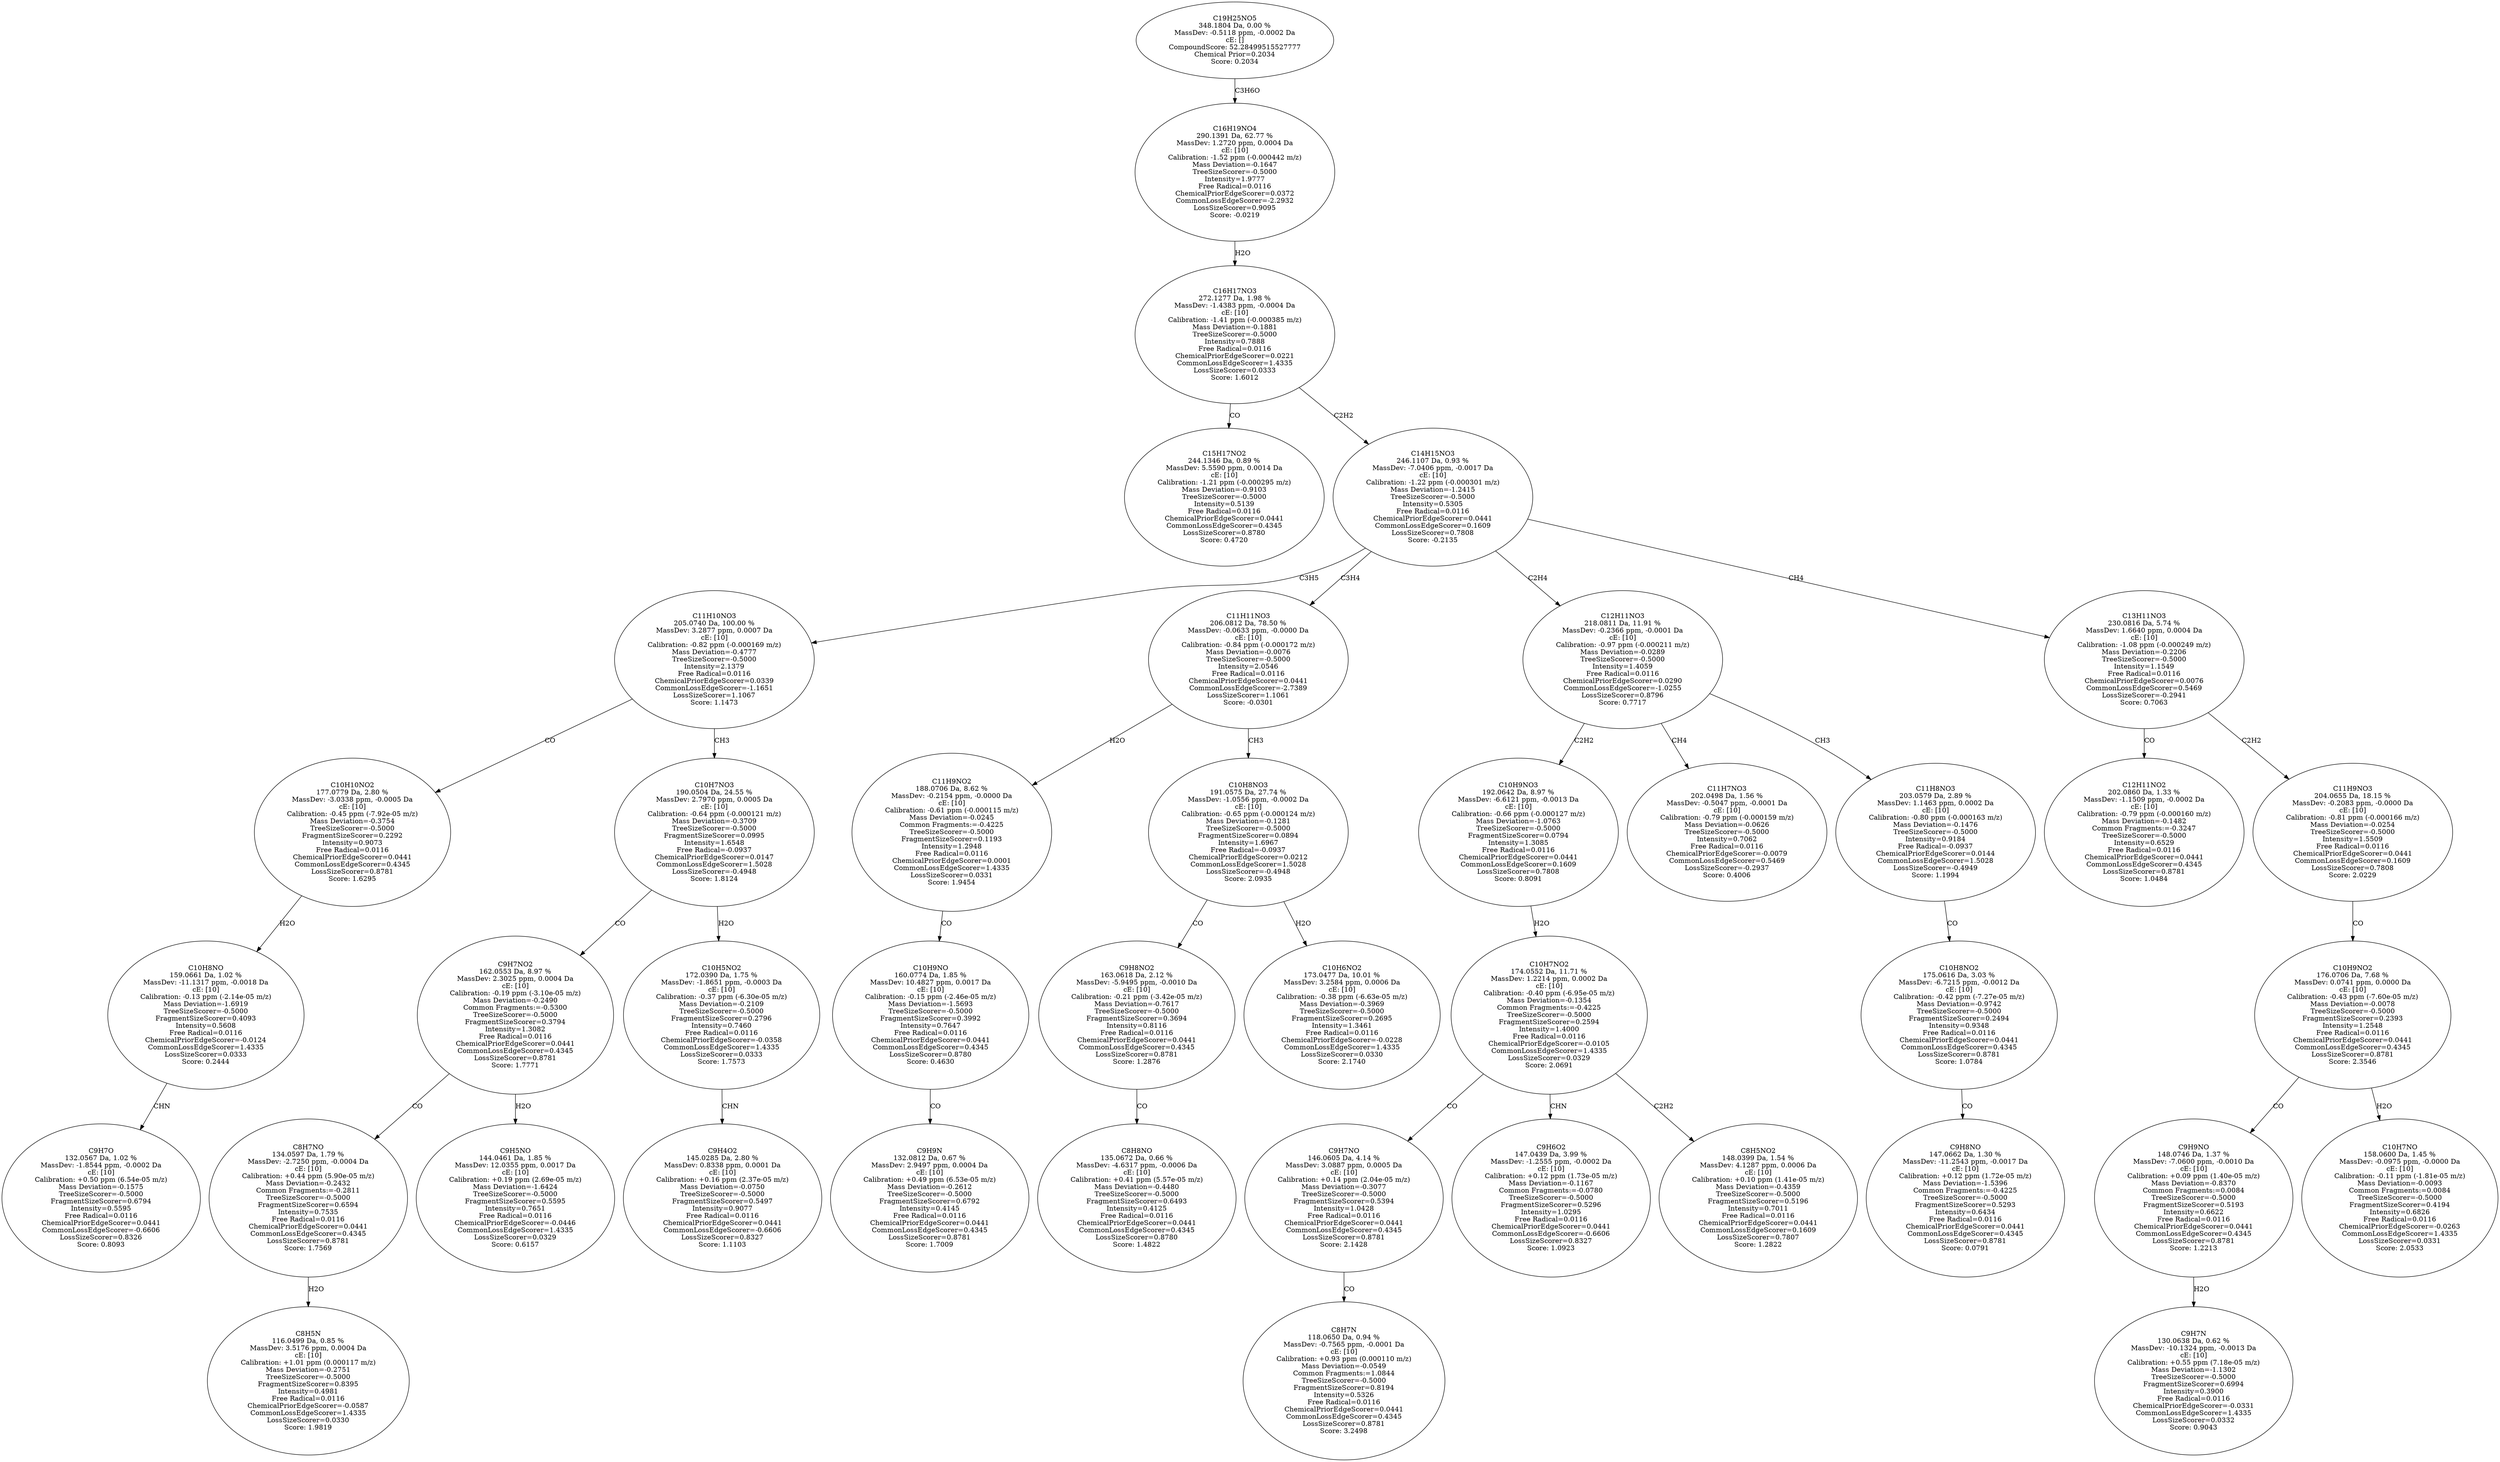 strict digraph {
v1 [label="C15H17NO2\n244.1346 Da, 0.89 %\nMassDev: 5.5590 ppm, 0.0014 Da\ncE: [10]\nCalibration: -1.21 ppm (-0.000295 m/z)\nMass Deviation=-0.9103\nTreeSizeScorer=-0.5000\nIntensity=0.5139\nFree Radical=0.0116\nChemicalPriorEdgeScorer=0.0441\nCommonLossEdgeScorer=0.4345\nLossSizeScorer=0.8780\nScore: 0.4720"];
v2 [label="C9H7O\n132.0567 Da, 1.02 %\nMassDev: -1.8544 ppm, -0.0002 Da\ncE: [10]\nCalibration: +0.50 ppm (6.54e-05 m/z)\nMass Deviation=-0.1575\nTreeSizeScorer=-0.5000\nFragmentSizeScorer=0.6794\nIntensity=0.5595\nFree Radical=0.0116\nChemicalPriorEdgeScorer=0.0441\nCommonLossEdgeScorer=-0.6606\nLossSizeScorer=0.8326\nScore: 0.8093"];
v3 [label="C10H8NO\n159.0661 Da, 1.02 %\nMassDev: -11.1317 ppm, -0.0018 Da\ncE: [10]\nCalibration: -0.13 ppm (-2.14e-05 m/z)\nMass Deviation=-1.6919\nTreeSizeScorer=-0.5000\nFragmentSizeScorer=0.4093\nIntensity=0.5608\nFree Radical=0.0116\nChemicalPriorEdgeScorer=-0.0124\nCommonLossEdgeScorer=1.4335\nLossSizeScorer=0.0333\nScore: 0.2444"];
v4 [label="C10H10NO2\n177.0779 Da, 2.80 %\nMassDev: -3.0338 ppm, -0.0005 Da\ncE: [10]\nCalibration: -0.45 ppm (-7.92e-05 m/z)\nMass Deviation=-0.3754\nTreeSizeScorer=-0.5000\nFragmentSizeScorer=0.2292\nIntensity=0.9073\nFree Radical=0.0116\nChemicalPriorEdgeScorer=0.0441\nCommonLossEdgeScorer=0.4345\nLossSizeScorer=0.8781\nScore: 1.6295"];
v5 [label="C8H5N\n116.0499 Da, 0.85 %\nMassDev: 3.5176 ppm, 0.0004 Da\ncE: [10]\nCalibration: +1.01 ppm (0.000117 m/z)\nMass Deviation=-0.2751\nTreeSizeScorer=-0.5000\nFragmentSizeScorer=0.8395\nIntensity=0.4981\nFree Radical=0.0116\nChemicalPriorEdgeScorer=-0.0587\nCommonLossEdgeScorer=1.4335\nLossSizeScorer=0.0330\nScore: 1.9819"];
v6 [label="C8H7NO\n134.0597 Da, 1.79 %\nMassDev: -2.7250 ppm, -0.0004 Da\ncE: [10]\nCalibration: +0.44 ppm (5.90e-05 m/z)\nMass Deviation=-0.2432\nCommon Fragments:=-0.2811\nTreeSizeScorer=-0.5000\nFragmentSizeScorer=0.6594\nIntensity=0.7535\nFree Radical=0.0116\nChemicalPriorEdgeScorer=0.0441\nCommonLossEdgeScorer=0.4345\nLossSizeScorer=0.8781\nScore: 1.7569"];
v7 [label="C9H5NO\n144.0461 Da, 1.85 %\nMassDev: 12.0355 ppm, 0.0017 Da\ncE: [10]\nCalibration: +0.19 ppm (2.69e-05 m/z)\nMass Deviation=-1.6424\nTreeSizeScorer=-0.5000\nFragmentSizeScorer=0.5595\nIntensity=0.7651\nFree Radical=0.0116\nChemicalPriorEdgeScorer=-0.0446\nCommonLossEdgeScorer=1.4335\nLossSizeScorer=0.0329\nScore: 0.6157"];
v8 [label="C9H7NO2\n162.0553 Da, 8.97 %\nMassDev: 2.3025 ppm, 0.0004 Da\ncE: [10]\nCalibration: -0.19 ppm (-3.10e-05 m/z)\nMass Deviation=-0.2490\nCommon Fragments:=-0.5300\nTreeSizeScorer=-0.5000\nFragmentSizeScorer=0.3794\nIntensity=1.3082\nFree Radical=0.0116\nChemicalPriorEdgeScorer=0.0441\nCommonLossEdgeScorer=0.4345\nLossSizeScorer=0.8781\nScore: 1.7771"];
v9 [label="C9H4O2\n145.0285 Da, 2.80 %\nMassDev: 0.8338 ppm, 0.0001 Da\ncE: [10]\nCalibration: +0.16 ppm (2.37e-05 m/z)\nMass Deviation=-0.0750\nTreeSizeScorer=-0.5000\nFragmentSizeScorer=0.5497\nIntensity=0.9077\nFree Radical=0.0116\nChemicalPriorEdgeScorer=0.0441\nCommonLossEdgeScorer=-0.6606\nLossSizeScorer=0.8327\nScore: 1.1103"];
v10 [label="C10H5NO2\n172.0390 Da, 1.75 %\nMassDev: -1.8651 ppm, -0.0003 Da\ncE: [10]\nCalibration: -0.37 ppm (-6.30e-05 m/z)\nMass Deviation=-0.2109\nTreeSizeScorer=-0.5000\nFragmentSizeScorer=0.2796\nIntensity=0.7460\nFree Radical=0.0116\nChemicalPriorEdgeScorer=-0.0358\nCommonLossEdgeScorer=1.4335\nLossSizeScorer=0.0333\nScore: 1.7573"];
v11 [label="C10H7NO3\n190.0504 Da, 24.55 %\nMassDev: 2.7970 ppm, 0.0005 Da\ncE: [10]\nCalibration: -0.64 ppm (-0.000121 m/z)\nMass Deviation=-0.3709\nTreeSizeScorer=-0.5000\nFragmentSizeScorer=0.0995\nIntensity=1.6548\nFree Radical=-0.0937\nChemicalPriorEdgeScorer=0.0147\nCommonLossEdgeScorer=1.5028\nLossSizeScorer=-0.4948\nScore: 1.8124"];
v12 [label="C11H10NO3\n205.0740 Da, 100.00 %\nMassDev: 3.2877 ppm, 0.0007 Da\ncE: [10]\nCalibration: -0.82 ppm (-0.000169 m/z)\nMass Deviation=-0.4777\nTreeSizeScorer=-0.5000\nIntensity=2.1379\nFree Radical=0.0116\nChemicalPriorEdgeScorer=0.0339\nCommonLossEdgeScorer=-1.1651\nLossSizeScorer=1.1067\nScore: 1.1473"];
v13 [label="C9H9N\n132.0812 Da, 0.67 %\nMassDev: 2.9497 ppm, 0.0004 Da\ncE: [10]\nCalibration: +0.49 ppm (6.53e-05 m/z)\nMass Deviation=-0.2612\nTreeSizeScorer=-0.5000\nFragmentSizeScorer=0.6792\nIntensity=0.4145\nFree Radical=0.0116\nChemicalPriorEdgeScorer=0.0441\nCommonLossEdgeScorer=0.4345\nLossSizeScorer=0.8781\nScore: 1.7009"];
v14 [label="C10H9NO\n160.0774 Da, 1.85 %\nMassDev: 10.4827 ppm, 0.0017 Da\ncE: [10]\nCalibration: -0.15 ppm (-2.46e-05 m/z)\nMass Deviation=-1.5693\nTreeSizeScorer=-0.5000\nFragmentSizeScorer=0.3992\nIntensity=0.7647\nFree Radical=0.0116\nChemicalPriorEdgeScorer=0.0441\nCommonLossEdgeScorer=0.4345\nLossSizeScorer=0.8780\nScore: 0.4630"];
v15 [label="C11H9NO2\n188.0706 Da, 8.62 %\nMassDev: -0.2154 ppm, -0.0000 Da\ncE: [10]\nCalibration: -0.61 ppm (-0.000115 m/z)\nMass Deviation=-0.0245\nCommon Fragments:=-0.4225\nTreeSizeScorer=-0.5000\nFragmentSizeScorer=0.1193\nIntensity=1.2948\nFree Radical=0.0116\nChemicalPriorEdgeScorer=0.0001\nCommonLossEdgeScorer=1.4335\nLossSizeScorer=0.0331\nScore: 1.9454"];
v16 [label="C8H8NO\n135.0672 Da, 0.66 %\nMassDev: -4.6317 ppm, -0.0006 Da\ncE: [10]\nCalibration: +0.41 ppm (5.57e-05 m/z)\nMass Deviation=-0.4480\nTreeSizeScorer=-0.5000\nFragmentSizeScorer=0.6493\nIntensity=0.4125\nFree Radical=0.0116\nChemicalPriorEdgeScorer=0.0441\nCommonLossEdgeScorer=0.4345\nLossSizeScorer=0.8780\nScore: 1.4822"];
v17 [label="C9H8NO2\n163.0618 Da, 2.12 %\nMassDev: -5.9495 ppm, -0.0010 Da\ncE: [10]\nCalibration: -0.21 ppm (-3.42e-05 m/z)\nMass Deviation=-0.7617\nTreeSizeScorer=-0.5000\nFragmentSizeScorer=0.3694\nIntensity=0.8116\nFree Radical=0.0116\nChemicalPriorEdgeScorer=0.0441\nCommonLossEdgeScorer=0.4345\nLossSizeScorer=0.8781\nScore: 1.2876"];
v18 [label="C10H6NO2\n173.0477 Da, 10.01 %\nMassDev: 3.2584 ppm, 0.0006 Da\ncE: [10]\nCalibration: -0.38 ppm (-6.63e-05 m/z)\nMass Deviation=-0.3969\nTreeSizeScorer=-0.5000\nFragmentSizeScorer=0.2695\nIntensity=1.3461\nFree Radical=0.0116\nChemicalPriorEdgeScorer=-0.0228\nCommonLossEdgeScorer=1.4335\nLossSizeScorer=0.0330\nScore: 2.1740"];
v19 [label="C10H8NO3\n191.0575 Da, 27.74 %\nMassDev: -1.0556 ppm, -0.0002 Da\ncE: [10]\nCalibration: -0.65 ppm (-0.000124 m/z)\nMass Deviation=-0.1281\nTreeSizeScorer=-0.5000\nFragmentSizeScorer=0.0894\nIntensity=1.6967\nFree Radical=-0.0937\nChemicalPriorEdgeScorer=0.0212\nCommonLossEdgeScorer=1.5028\nLossSizeScorer=-0.4948\nScore: 2.0935"];
v20 [label="C11H11NO3\n206.0812 Da, 78.50 %\nMassDev: -0.0633 ppm, -0.0000 Da\ncE: [10]\nCalibration: -0.84 ppm (-0.000172 m/z)\nMass Deviation=-0.0076\nTreeSizeScorer=-0.5000\nIntensity=2.0546\nFree Radical=0.0116\nChemicalPriorEdgeScorer=0.0441\nCommonLossEdgeScorer=-2.7389\nLossSizeScorer=1.1061\nScore: -0.0301"];
v21 [label="C8H7N\n118.0650 Da, 0.94 %\nMassDev: -0.7565 ppm, -0.0001 Da\ncE: [10]\nCalibration: +0.93 ppm (0.000110 m/z)\nMass Deviation=-0.0549\nCommon Fragments:=1.0844\nTreeSizeScorer=-0.5000\nFragmentSizeScorer=0.8194\nIntensity=0.5326\nFree Radical=0.0116\nChemicalPriorEdgeScorer=0.0441\nCommonLossEdgeScorer=0.4345\nLossSizeScorer=0.8781\nScore: 3.2498"];
v22 [label="C9H7NO\n146.0605 Da, 4.14 %\nMassDev: 3.0887 ppm, 0.0005 Da\ncE: [10]\nCalibration: +0.14 ppm (2.04e-05 m/z)\nMass Deviation=-0.3077\nTreeSizeScorer=-0.5000\nFragmentSizeScorer=0.5394\nIntensity=1.0428\nFree Radical=0.0116\nChemicalPriorEdgeScorer=0.0441\nCommonLossEdgeScorer=0.4345\nLossSizeScorer=0.8781\nScore: 2.1428"];
v23 [label="C9H6O2\n147.0439 Da, 3.99 %\nMassDev: -1.2555 ppm, -0.0002 Da\ncE: [10]\nCalibration: +0.12 ppm (1.73e-05 m/z)\nMass Deviation=-0.1167\nCommon Fragments:=-0.0780\nTreeSizeScorer=-0.5000\nFragmentSizeScorer=0.5296\nIntensity=1.0295\nFree Radical=0.0116\nChemicalPriorEdgeScorer=0.0441\nCommonLossEdgeScorer=-0.6606\nLossSizeScorer=0.8327\nScore: 1.0923"];
v24 [label="C8H5NO2\n148.0399 Da, 1.54 %\nMassDev: 4.1287 ppm, 0.0006 Da\ncE: [10]\nCalibration: +0.10 ppm (1.41e-05 m/z)\nMass Deviation=-0.4359\nTreeSizeScorer=-0.5000\nFragmentSizeScorer=0.5196\nIntensity=0.7011\nFree Radical=0.0116\nChemicalPriorEdgeScorer=0.0441\nCommonLossEdgeScorer=0.1609\nLossSizeScorer=0.7807\nScore: 1.2822"];
v25 [label="C10H7NO2\n174.0552 Da, 11.71 %\nMassDev: 1.2214 ppm, 0.0002 Da\ncE: [10]\nCalibration: -0.40 ppm (-6.95e-05 m/z)\nMass Deviation=-0.1354\nCommon Fragments:=-0.4225\nTreeSizeScorer=-0.5000\nFragmentSizeScorer=0.2594\nIntensity=1.4000\nFree Radical=0.0116\nChemicalPriorEdgeScorer=-0.0105\nCommonLossEdgeScorer=1.4335\nLossSizeScorer=0.0329\nScore: 2.0691"];
v26 [label="C10H9NO3\n192.0642 Da, 8.97 %\nMassDev: -6.6121 ppm, -0.0013 Da\ncE: [10]\nCalibration: -0.66 ppm (-0.000127 m/z)\nMass Deviation=-1.0763\nTreeSizeScorer=-0.5000\nFragmentSizeScorer=0.0794\nIntensity=1.3085\nFree Radical=0.0116\nChemicalPriorEdgeScorer=0.0441\nCommonLossEdgeScorer=0.1609\nLossSizeScorer=0.7808\nScore: 0.8091"];
v27 [label="C11H7NO3\n202.0498 Da, 1.56 %\nMassDev: -0.5047 ppm, -0.0001 Da\ncE: [10]\nCalibration: -0.79 ppm (-0.000159 m/z)\nMass Deviation=-0.0626\nTreeSizeScorer=-0.5000\nIntensity=0.7062\nFree Radical=0.0116\nChemicalPriorEdgeScorer=-0.0079\nCommonLossEdgeScorer=0.5469\nLossSizeScorer=-0.2937\nScore: 0.4006"];
v28 [label="C9H8NO\n147.0662 Da, 1.30 %\nMassDev: -11.2543 ppm, -0.0017 Da\ncE: [10]\nCalibration: +0.12 ppm (1.72e-05 m/z)\nMass Deviation=-1.5396\nCommon Fragments:=-0.4225\nTreeSizeScorer=-0.5000\nFragmentSizeScorer=0.5293\nIntensity=0.6434\nFree Radical=0.0116\nChemicalPriorEdgeScorer=0.0441\nCommonLossEdgeScorer=0.4345\nLossSizeScorer=0.8781\nScore: 0.0791"];
v29 [label="C10H8NO2\n175.0616 Da, 3.03 %\nMassDev: -6.7215 ppm, -0.0012 Da\ncE: [10]\nCalibration: -0.42 ppm (-7.27e-05 m/z)\nMass Deviation=-0.9742\nTreeSizeScorer=-0.5000\nFragmentSizeScorer=0.2494\nIntensity=0.9348\nFree Radical=0.0116\nChemicalPriorEdgeScorer=0.0441\nCommonLossEdgeScorer=0.4345\nLossSizeScorer=0.8781\nScore: 1.0784"];
v30 [label="C11H8NO3\n203.0579 Da, 2.89 %\nMassDev: 1.1463 ppm, 0.0002 Da\ncE: [10]\nCalibration: -0.80 ppm (-0.000163 m/z)\nMass Deviation=-0.1476\nTreeSizeScorer=-0.5000\nIntensity=0.9184\nFree Radical=-0.0937\nChemicalPriorEdgeScorer=0.0144\nCommonLossEdgeScorer=1.5028\nLossSizeScorer=-0.4949\nScore: 1.1994"];
v31 [label="C12H11NO3\n218.0811 Da, 11.91 %\nMassDev: -0.2366 ppm, -0.0001 Da\ncE: [10]\nCalibration: -0.97 ppm (-0.000211 m/z)\nMass Deviation=-0.0289\nTreeSizeScorer=-0.5000\nIntensity=1.4059\nFree Radical=0.0116\nChemicalPriorEdgeScorer=0.0290\nCommonLossEdgeScorer=-1.0255\nLossSizeScorer=0.8796\nScore: 0.7717"];
v32 [label="C12H11NO2\n202.0860 Da, 1.33 %\nMassDev: -1.1509 ppm, -0.0002 Da\ncE: [10]\nCalibration: -0.79 ppm (-0.000160 m/z)\nMass Deviation=-0.1482\nCommon Fragments:=-0.3247\nTreeSizeScorer=-0.5000\nIntensity=0.6529\nFree Radical=0.0116\nChemicalPriorEdgeScorer=0.0441\nCommonLossEdgeScorer=0.4345\nLossSizeScorer=0.8781\nScore: 1.0484"];
v33 [label="C9H7N\n130.0638 Da, 0.62 %\nMassDev: -10.1324 ppm, -0.0013 Da\ncE: [10]\nCalibration: +0.55 ppm (7.18e-05 m/z)\nMass Deviation=-1.1302\nTreeSizeScorer=-0.5000\nFragmentSizeScorer=0.6994\nIntensity=0.3900\nFree Radical=0.0116\nChemicalPriorEdgeScorer=-0.0331\nCommonLossEdgeScorer=1.4335\nLossSizeScorer=0.0332\nScore: 0.9043"];
v34 [label="C9H9NO\n148.0746 Da, 1.37 %\nMassDev: -7.0600 ppm, -0.0010 Da\ncE: [10]\nCalibration: +0.09 ppm (1.40e-05 m/z)\nMass Deviation=-0.8370\nCommon Fragments:=0.0084\nTreeSizeScorer=-0.5000\nFragmentSizeScorer=0.5193\nIntensity=0.6622\nFree Radical=0.0116\nChemicalPriorEdgeScorer=0.0441\nCommonLossEdgeScorer=0.4345\nLossSizeScorer=0.8781\nScore: 1.2213"];
v35 [label="C10H7NO\n158.0600 Da, 1.45 %\nMassDev: -0.0975 ppm, -0.0000 Da\ncE: [10]\nCalibration: -0.11 ppm (-1.81e-05 m/z)\nMass Deviation=-0.0093\nCommon Fragments:=0.0084\nTreeSizeScorer=-0.5000\nFragmentSizeScorer=0.4194\nIntensity=0.6826\nFree Radical=0.0116\nChemicalPriorEdgeScorer=-0.0263\nCommonLossEdgeScorer=1.4335\nLossSizeScorer=0.0331\nScore: 2.0533"];
v36 [label="C10H9NO2\n176.0706 Da, 7.68 %\nMassDev: 0.0741 ppm, 0.0000 Da\ncE: [10]\nCalibration: -0.43 ppm (-7.60e-05 m/z)\nMass Deviation=-0.0078\nTreeSizeScorer=-0.5000\nFragmentSizeScorer=0.2393\nIntensity=1.2548\nFree Radical=0.0116\nChemicalPriorEdgeScorer=0.0441\nCommonLossEdgeScorer=0.4345\nLossSizeScorer=0.8781\nScore: 2.3546"];
v37 [label="C11H9NO3\n204.0655 Da, 18.15 %\nMassDev: -0.2083 ppm, -0.0000 Da\ncE: [10]\nCalibration: -0.81 ppm (-0.000166 m/z)\nMass Deviation=-0.0254\nTreeSizeScorer=-0.5000\nIntensity=1.5509\nFree Radical=0.0116\nChemicalPriorEdgeScorer=0.0441\nCommonLossEdgeScorer=0.1609\nLossSizeScorer=0.7808\nScore: 2.0229"];
v38 [label="C13H11NO3\n230.0816 Da, 5.74 %\nMassDev: 1.6640 ppm, 0.0004 Da\ncE: [10]\nCalibration: -1.08 ppm (-0.000249 m/z)\nMass Deviation=-0.2206\nTreeSizeScorer=-0.5000\nIntensity=1.1549\nFree Radical=0.0116\nChemicalPriorEdgeScorer=0.0076\nCommonLossEdgeScorer=0.5469\nLossSizeScorer=-0.2941\nScore: 0.7063"];
v39 [label="C14H15NO3\n246.1107 Da, 0.93 %\nMassDev: -7.0406 ppm, -0.0017 Da\ncE: [10]\nCalibration: -1.22 ppm (-0.000301 m/z)\nMass Deviation=-1.2415\nTreeSizeScorer=-0.5000\nIntensity=0.5305\nFree Radical=0.0116\nChemicalPriorEdgeScorer=0.0441\nCommonLossEdgeScorer=0.1609\nLossSizeScorer=0.7808\nScore: -0.2135"];
v40 [label="C16H17NO3\n272.1277 Da, 1.98 %\nMassDev: -1.4383 ppm, -0.0004 Da\ncE: [10]\nCalibration: -1.41 ppm (-0.000385 m/z)\nMass Deviation=-0.1881\nTreeSizeScorer=-0.5000\nIntensity=0.7888\nFree Radical=0.0116\nChemicalPriorEdgeScorer=0.0221\nCommonLossEdgeScorer=1.4335\nLossSizeScorer=0.0333\nScore: 1.6012"];
v41 [label="C16H19NO4\n290.1391 Da, 62.77 %\nMassDev: 1.2720 ppm, 0.0004 Da\ncE: [10]\nCalibration: -1.52 ppm (-0.000442 m/z)\nMass Deviation=-0.1647\nTreeSizeScorer=-0.5000\nIntensity=1.9777\nFree Radical=0.0116\nChemicalPriorEdgeScorer=0.0372\nCommonLossEdgeScorer=-2.2932\nLossSizeScorer=0.9095\nScore: -0.0219"];
v42 [label="C19H25NO5\n348.1804 Da, 0.00 %\nMassDev: -0.5118 ppm, -0.0002 Da\ncE: []\nCompoundScore: 52.28499515527777\nChemical Prior=0.2034\nScore: 0.2034"];
v40 -> v1 [label="CO"];
v3 -> v2 [label="CHN"];
v4 -> v3 [label="H2O"];
v12 -> v4 [label="CO"];
v6 -> v5 [label="H2O"];
v8 -> v6 [label="CO"];
v8 -> v7 [label="H2O"];
v11 -> v8 [label="CO"];
v10 -> v9 [label="CHN"];
v11 -> v10 [label="H2O"];
v12 -> v11 [label="CH3"];
v39 -> v12 [label="C3H5"];
v14 -> v13 [label="CO"];
v15 -> v14 [label="CO"];
v20 -> v15 [label="H2O"];
v17 -> v16 [label="CO"];
v19 -> v17 [label="CO"];
v19 -> v18 [label="H2O"];
v20 -> v19 [label="CH3"];
v39 -> v20 [label="C3H4"];
v22 -> v21 [label="CO"];
v25 -> v22 [label="CO"];
v25 -> v23 [label="CHN"];
v25 -> v24 [label="C2H2"];
v26 -> v25 [label="H2O"];
v31 -> v26 [label="C2H2"];
v31 -> v27 [label="CH4"];
v29 -> v28 [label="CO"];
v30 -> v29 [label="CO"];
v31 -> v30 [label="CH3"];
v39 -> v31 [label="C2H4"];
v38 -> v32 [label="CO"];
v34 -> v33 [label="H2O"];
v36 -> v34 [label="CO"];
v36 -> v35 [label="H2O"];
v37 -> v36 [label="CO"];
v38 -> v37 [label="C2H2"];
v39 -> v38 [label="CH4"];
v40 -> v39 [label="C2H2"];
v41 -> v40 [label="H2O"];
v42 -> v41 [label="C3H6O"];
}